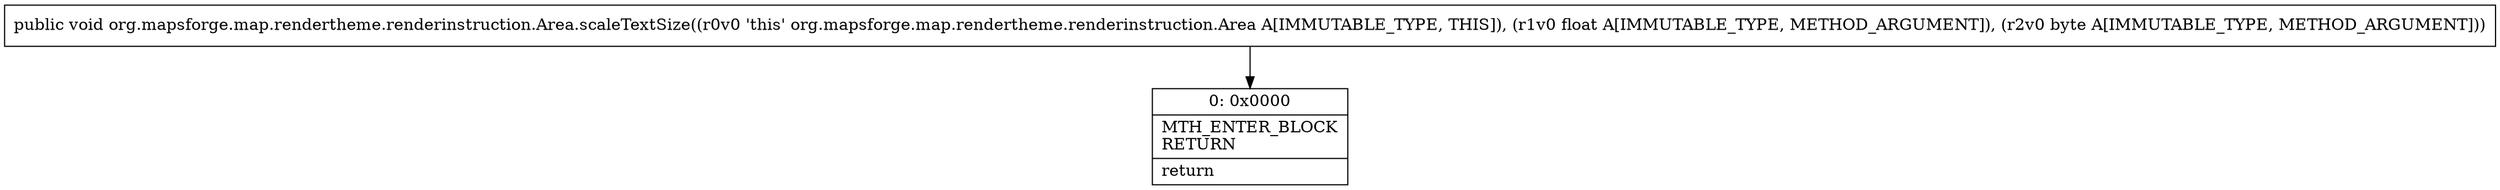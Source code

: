 digraph "CFG fororg.mapsforge.map.rendertheme.renderinstruction.Area.scaleTextSize(FB)V" {
Node_0 [shape=record,label="{0\:\ 0x0000|MTH_ENTER_BLOCK\lRETURN\l|return\l}"];
MethodNode[shape=record,label="{public void org.mapsforge.map.rendertheme.renderinstruction.Area.scaleTextSize((r0v0 'this' org.mapsforge.map.rendertheme.renderinstruction.Area A[IMMUTABLE_TYPE, THIS]), (r1v0 float A[IMMUTABLE_TYPE, METHOD_ARGUMENT]), (r2v0 byte A[IMMUTABLE_TYPE, METHOD_ARGUMENT])) }"];
MethodNode -> Node_0;
}

